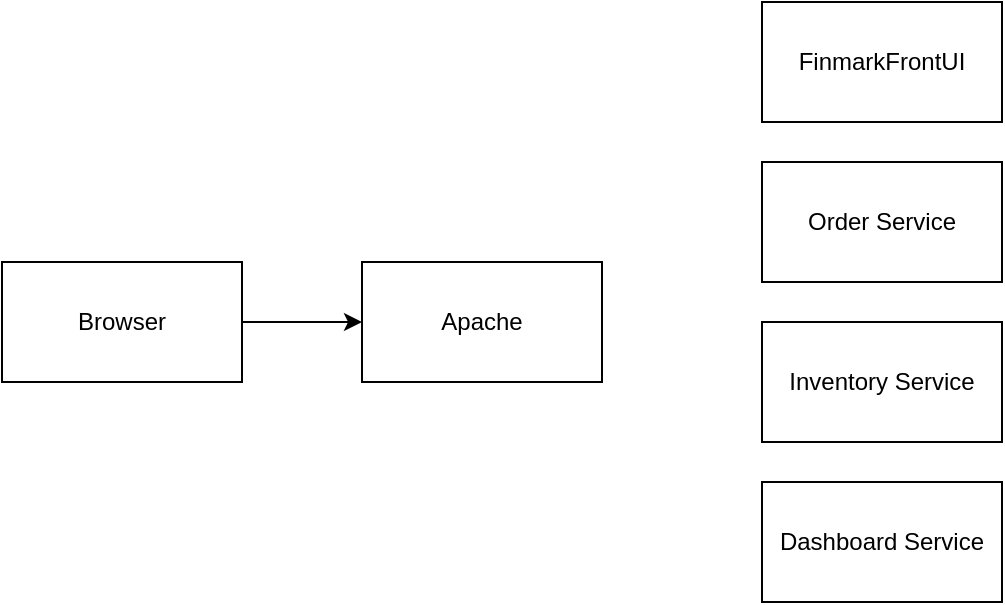<mxfile version="27.0.8">
  <diagram name="Page-1" id="e7e014a7-5840-1c2e-5031-d8a46d1fe8dd">
    <mxGraphModel dx="860" dy="839" grid="1" gridSize="10" guides="1" tooltips="1" connect="1" arrows="1" fold="1" page="1" pageScale="1" pageWidth="1169" pageHeight="826" background="none" math="0" shadow="0">
      <root>
        <mxCell id="0" />
        <mxCell id="1" parent="0" />
        <mxCell id="nQisF_JksVel5cSUi8cc-41" value="Apache" style="rounded=0;whiteSpace=wrap;html=1;" vertex="1" parent="1">
          <mxGeometry x="180" y="370" width="120" height="60" as="geometry" />
        </mxCell>
        <mxCell id="nQisF_JksVel5cSUi8cc-42" value="FinmarkFrontUI" style="rounded=0;whiteSpace=wrap;html=1;" vertex="1" parent="1">
          <mxGeometry x="380" y="240" width="120" height="60" as="geometry" />
        </mxCell>
        <mxCell id="nQisF_JksVel5cSUi8cc-43" value="Order Service" style="rounded=0;whiteSpace=wrap;html=1;" vertex="1" parent="1">
          <mxGeometry x="380" y="320" width="120" height="60" as="geometry" />
        </mxCell>
        <mxCell id="nQisF_JksVel5cSUi8cc-44" value="Inventory Service" style="rounded=0;whiteSpace=wrap;html=1;" vertex="1" parent="1">
          <mxGeometry x="380" y="400" width="120" height="60" as="geometry" />
        </mxCell>
        <mxCell id="nQisF_JksVel5cSUi8cc-45" value="Dashboard Service" style="rounded=0;whiteSpace=wrap;html=1;" vertex="1" parent="1">
          <mxGeometry x="380" y="480" width="120" height="60" as="geometry" />
        </mxCell>
        <mxCell id="nQisF_JksVel5cSUi8cc-47" style="edgeStyle=orthogonalEdgeStyle;rounded=0;orthogonalLoop=1;jettySize=auto;html=1;" edge="1" parent="1" source="nQisF_JksVel5cSUi8cc-46" target="nQisF_JksVel5cSUi8cc-41">
          <mxGeometry relative="1" as="geometry" />
        </mxCell>
        <mxCell id="nQisF_JksVel5cSUi8cc-46" value="Browser" style="rounded=0;whiteSpace=wrap;html=1;" vertex="1" parent="1">
          <mxGeometry y="370" width="120" height="60" as="geometry" />
        </mxCell>
      </root>
    </mxGraphModel>
  </diagram>
</mxfile>
